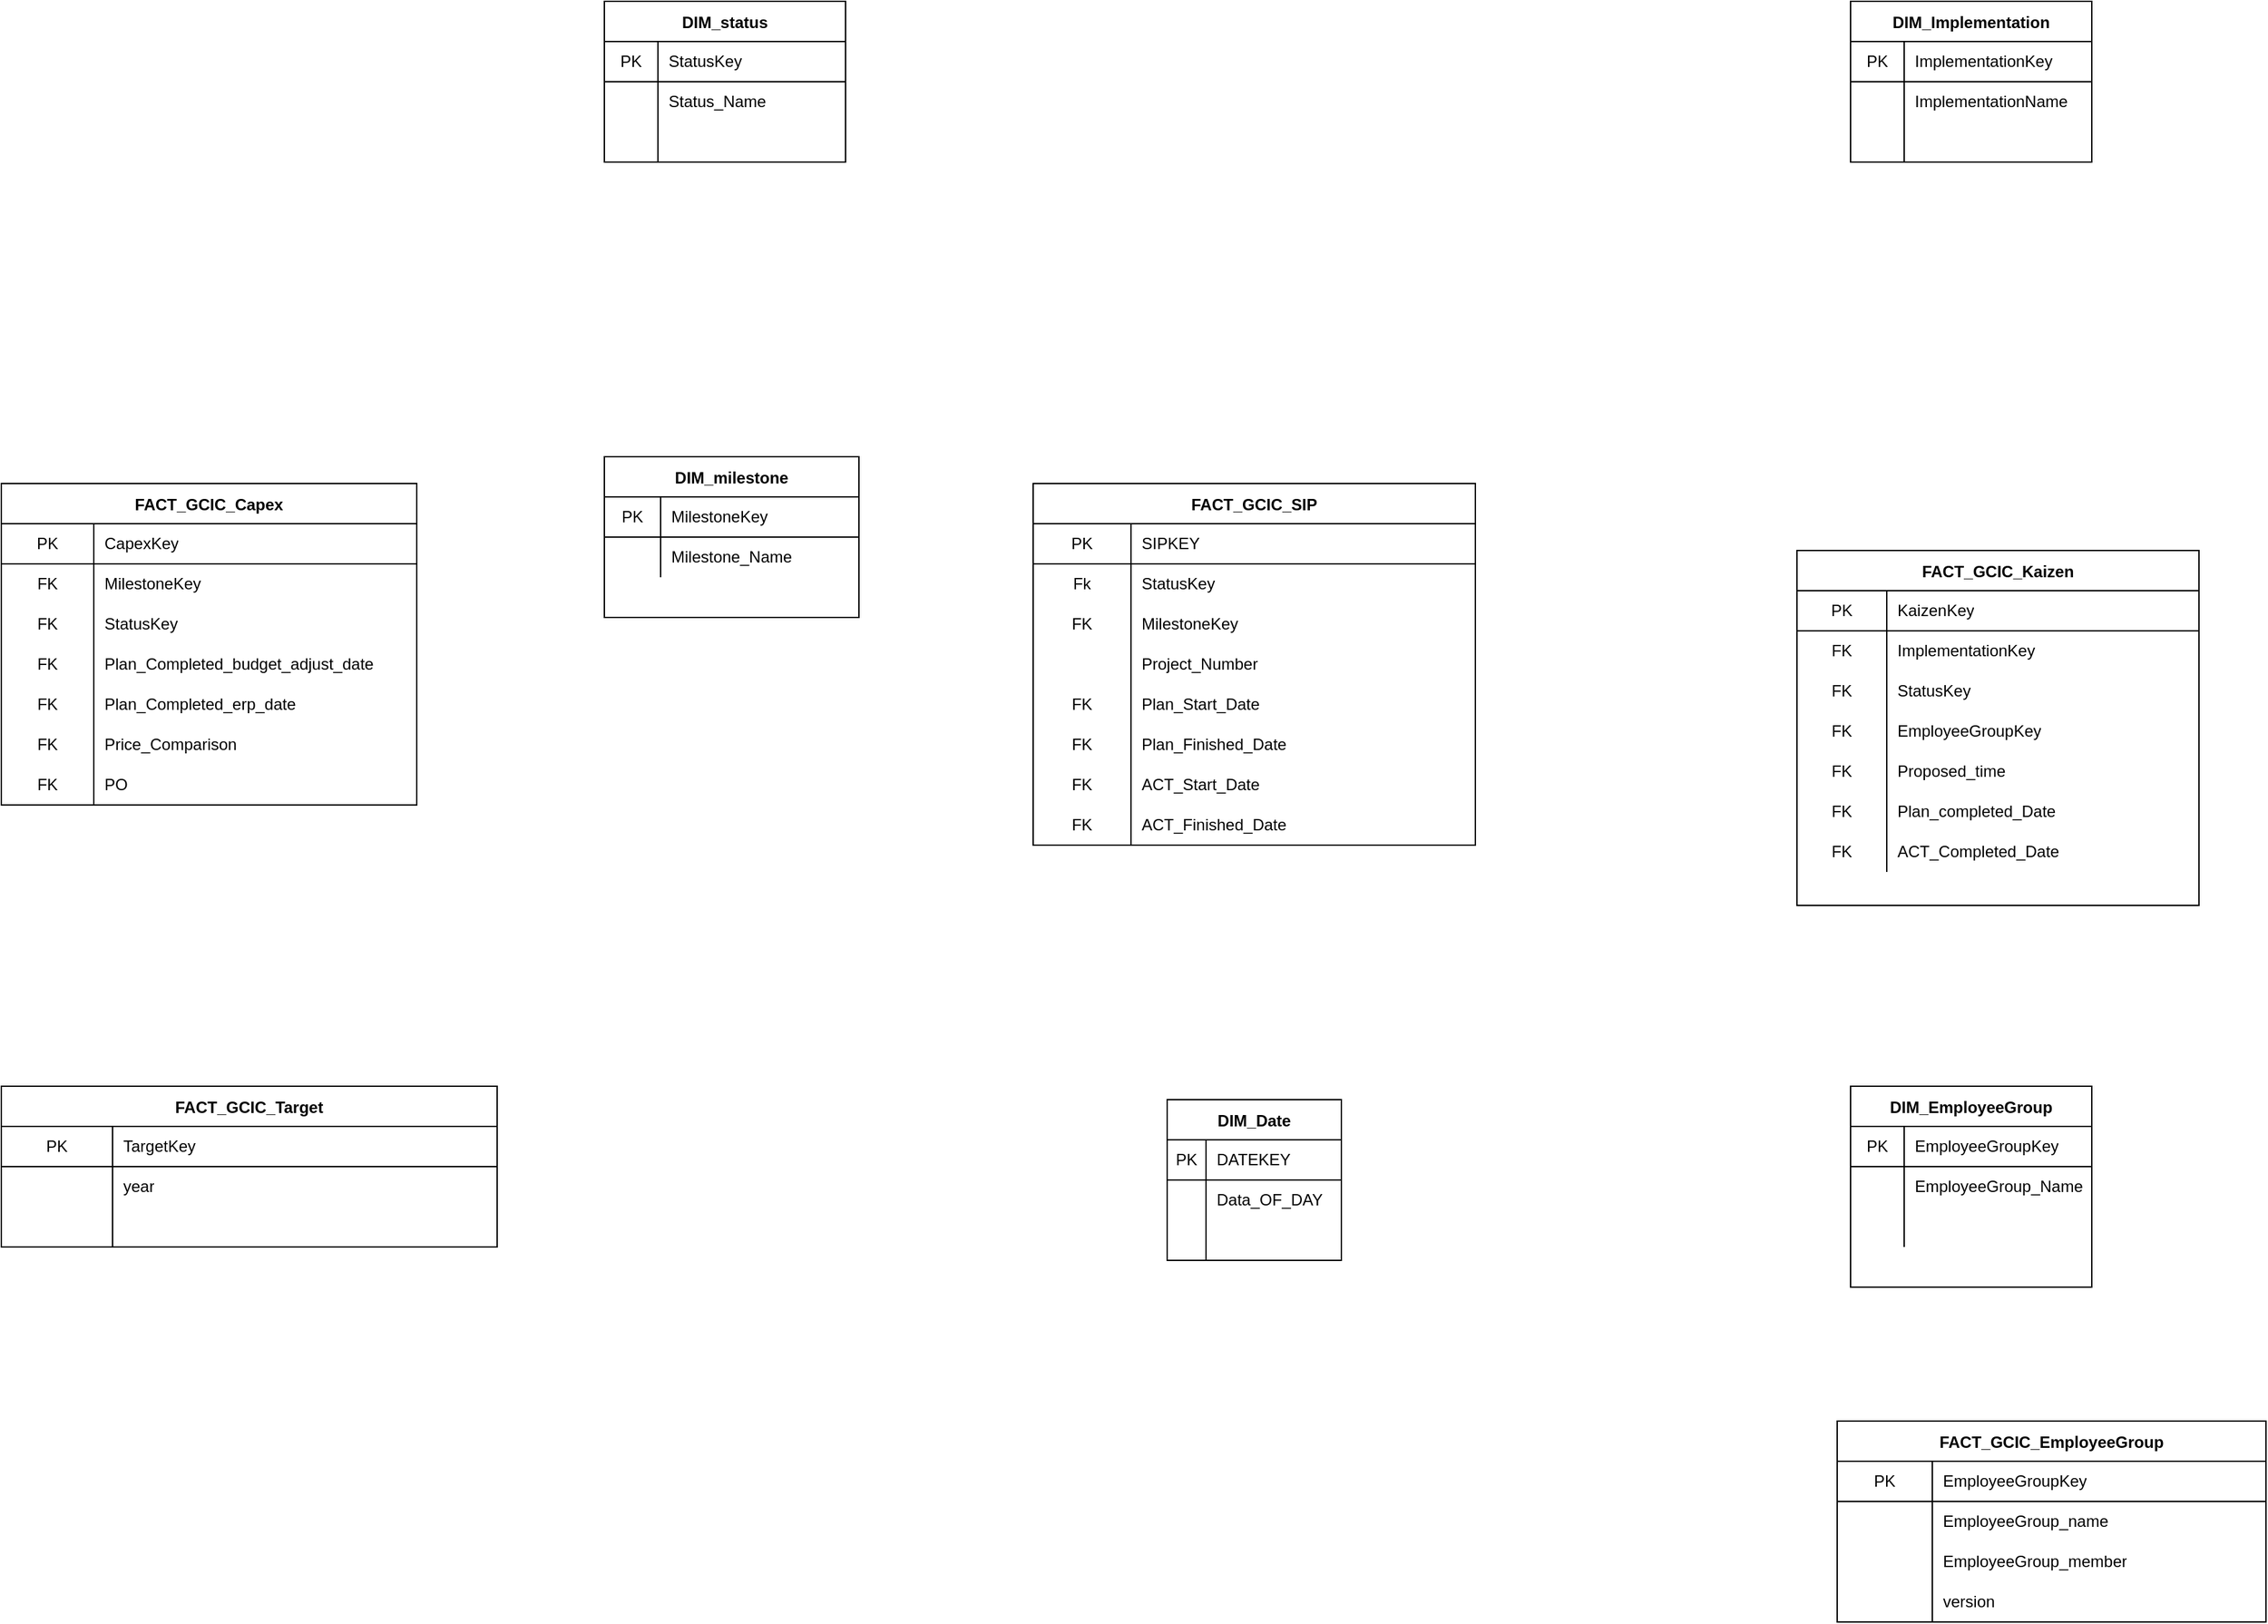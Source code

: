 <mxfile version="15.3.8" type="github">
  <diagram id="zaXrCJrdFpZxVBQQO9Ak" name="Page-1">
    <mxGraphModel dx="2371" dy="813" grid="1" gridSize="10" guides="1" tooltips="1" connect="1" arrows="1" fold="1" page="1" pageScale="1" pageWidth="1654" pageHeight="2336" math="0" shadow="0">
      <root>
        <mxCell id="0" />
        <mxCell id="1" parent="0" />
        <mxCell id="Agc-1r0kQCSqEqMZcD7l-1" value="DIM_EmployeeGroup" style="shape=table;startSize=30;container=1;collapsible=0;childLayout=tableLayout;fixedRows=1;rowLines=0;fontStyle=1;align=center;pointerEvents=1;" parent="1" vertex="1">
          <mxGeometry x="440" y="1060" width="180" height="150" as="geometry" />
        </mxCell>
        <mxCell id="Agc-1r0kQCSqEqMZcD7l-2" value="" style="shape=partialRectangle;html=1;whiteSpace=wrap;collapsible=0;dropTarget=0;pointerEvents=1;fillColor=none;top=0;left=0;bottom=1;right=0;points=[[0,0.5],[1,0.5]];portConstraint=eastwest;" parent="Agc-1r0kQCSqEqMZcD7l-1" vertex="1">
          <mxGeometry y="30" width="180" height="30" as="geometry" />
        </mxCell>
        <mxCell id="Agc-1r0kQCSqEqMZcD7l-3" value="PK" style="shape=partialRectangle;html=1;whiteSpace=wrap;connectable=0;fillColor=none;top=0;left=0;bottom=0;right=0;overflow=hidden;pointerEvents=1;" parent="Agc-1r0kQCSqEqMZcD7l-2" vertex="1">
          <mxGeometry width="40" height="30" as="geometry">
            <mxRectangle width="40" height="30" as="alternateBounds" />
          </mxGeometry>
        </mxCell>
        <mxCell id="Agc-1r0kQCSqEqMZcD7l-4" value="EmployeeGroupKey" style="shape=partialRectangle;html=1;whiteSpace=wrap;connectable=0;fillColor=none;top=0;left=0;bottom=0;right=0;align=left;spacingLeft=6;overflow=hidden;pointerEvents=1;" parent="Agc-1r0kQCSqEqMZcD7l-2" vertex="1">
          <mxGeometry x="40" width="140" height="30" as="geometry">
            <mxRectangle width="140" height="30" as="alternateBounds" />
          </mxGeometry>
        </mxCell>
        <mxCell id="Agc-1r0kQCSqEqMZcD7l-5" value="" style="shape=partialRectangle;html=1;whiteSpace=wrap;collapsible=0;dropTarget=0;pointerEvents=1;fillColor=none;top=0;left=0;bottom=0;right=0;points=[[0,0.5],[1,0.5]];portConstraint=eastwest;" parent="Agc-1r0kQCSqEqMZcD7l-1" vertex="1">
          <mxGeometry y="60" width="180" height="30" as="geometry" />
        </mxCell>
        <mxCell id="Agc-1r0kQCSqEqMZcD7l-6" value="" style="shape=partialRectangle;html=1;whiteSpace=wrap;connectable=0;fillColor=none;top=0;left=0;bottom=0;right=0;overflow=hidden;pointerEvents=1;" parent="Agc-1r0kQCSqEqMZcD7l-5" vertex="1">
          <mxGeometry width="40" height="30" as="geometry">
            <mxRectangle width="40" height="30" as="alternateBounds" />
          </mxGeometry>
        </mxCell>
        <mxCell id="Agc-1r0kQCSqEqMZcD7l-7" value="EmployeeGroup_Name" style="shape=partialRectangle;html=1;whiteSpace=wrap;connectable=0;fillColor=none;top=0;left=0;bottom=0;right=0;align=left;spacingLeft=6;overflow=hidden;pointerEvents=1;" parent="Agc-1r0kQCSqEqMZcD7l-5" vertex="1">
          <mxGeometry x="40" width="140" height="30" as="geometry">
            <mxRectangle width="140" height="30" as="alternateBounds" />
          </mxGeometry>
        </mxCell>
        <mxCell id="Agc-1r0kQCSqEqMZcD7l-8" value="" style="shape=partialRectangle;html=1;whiteSpace=wrap;collapsible=0;dropTarget=0;pointerEvents=1;fillColor=none;top=0;left=0;bottom=0;right=0;points=[[0,0.5],[1,0.5]];portConstraint=eastwest;" parent="Agc-1r0kQCSqEqMZcD7l-1" vertex="1">
          <mxGeometry y="90" width="180" height="30" as="geometry" />
        </mxCell>
        <mxCell id="Agc-1r0kQCSqEqMZcD7l-9" value="" style="shape=partialRectangle;html=1;whiteSpace=wrap;connectable=0;fillColor=none;top=0;left=0;bottom=0;right=0;overflow=hidden;pointerEvents=1;" parent="Agc-1r0kQCSqEqMZcD7l-8" vertex="1">
          <mxGeometry width="40" height="30" as="geometry">
            <mxRectangle width="40" height="30" as="alternateBounds" />
          </mxGeometry>
        </mxCell>
        <mxCell id="Agc-1r0kQCSqEqMZcD7l-10" value="" style="shape=partialRectangle;html=1;whiteSpace=wrap;connectable=0;fillColor=none;top=0;left=0;bottom=0;right=0;align=left;spacingLeft=6;overflow=hidden;pointerEvents=1;" parent="Agc-1r0kQCSqEqMZcD7l-8" vertex="1">
          <mxGeometry x="40" width="140" height="30" as="geometry">
            <mxRectangle width="140" height="30" as="alternateBounds" />
          </mxGeometry>
        </mxCell>
        <mxCell id="Agc-1r0kQCSqEqMZcD7l-11" value="FACT_GCIC_SIP" style="shape=table;startSize=30;container=1;collapsible=0;childLayout=tableLayout;fixedRows=1;rowLines=0;fontStyle=1;align=center;pointerEvents=1;" parent="1" vertex="1">
          <mxGeometry x="-170" y="610" width="330" height="270" as="geometry" />
        </mxCell>
        <mxCell id="Agc-1r0kQCSqEqMZcD7l-12" value="" style="shape=partialRectangle;html=1;whiteSpace=wrap;collapsible=0;dropTarget=0;pointerEvents=1;fillColor=none;top=0;left=0;bottom=1;right=0;points=[[0,0.5],[1,0.5]];portConstraint=eastwest;" parent="Agc-1r0kQCSqEqMZcD7l-11" vertex="1">
          <mxGeometry y="30" width="330" height="30" as="geometry" />
        </mxCell>
        <mxCell id="Agc-1r0kQCSqEqMZcD7l-13" value="PK" style="shape=partialRectangle;html=1;whiteSpace=wrap;connectable=0;fillColor=none;top=0;left=0;bottom=0;right=0;overflow=hidden;pointerEvents=1;" parent="Agc-1r0kQCSqEqMZcD7l-12" vertex="1">
          <mxGeometry width="73" height="30" as="geometry">
            <mxRectangle width="73" height="30" as="alternateBounds" />
          </mxGeometry>
        </mxCell>
        <mxCell id="Agc-1r0kQCSqEqMZcD7l-14" value="SIPKEY" style="shape=partialRectangle;html=1;whiteSpace=wrap;connectable=0;fillColor=none;top=0;left=0;bottom=0;right=0;align=left;spacingLeft=6;overflow=hidden;pointerEvents=1;" parent="Agc-1r0kQCSqEqMZcD7l-12" vertex="1">
          <mxGeometry x="73" width="257" height="30" as="geometry">
            <mxRectangle width="257" height="30" as="alternateBounds" />
          </mxGeometry>
        </mxCell>
        <mxCell id="Agc-1r0kQCSqEqMZcD7l-15" value="" style="shape=partialRectangle;html=1;whiteSpace=wrap;collapsible=0;dropTarget=0;pointerEvents=1;fillColor=none;top=0;left=0;bottom=0;right=0;points=[[0,0.5],[1,0.5]];portConstraint=eastwest;" parent="Agc-1r0kQCSqEqMZcD7l-11" vertex="1">
          <mxGeometry y="60" width="330" height="30" as="geometry" />
        </mxCell>
        <mxCell id="Agc-1r0kQCSqEqMZcD7l-16" value="Fk" style="shape=partialRectangle;html=1;whiteSpace=wrap;connectable=0;fillColor=none;top=0;left=0;bottom=0;right=0;overflow=hidden;pointerEvents=1;" parent="Agc-1r0kQCSqEqMZcD7l-15" vertex="1">
          <mxGeometry width="73" height="30" as="geometry">
            <mxRectangle width="73" height="30" as="alternateBounds" />
          </mxGeometry>
        </mxCell>
        <mxCell id="Agc-1r0kQCSqEqMZcD7l-17" value="StatusKey" style="shape=partialRectangle;html=1;whiteSpace=wrap;connectable=0;fillColor=none;top=0;left=0;bottom=0;right=0;align=left;spacingLeft=6;overflow=hidden;pointerEvents=1;" parent="Agc-1r0kQCSqEqMZcD7l-15" vertex="1">
          <mxGeometry x="73" width="257" height="30" as="geometry">
            <mxRectangle width="257" height="30" as="alternateBounds" />
          </mxGeometry>
        </mxCell>
        <mxCell id="Agc-1r0kQCSqEqMZcD7l-18" value="" style="shape=partialRectangle;html=1;whiteSpace=wrap;collapsible=0;dropTarget=0;pointerEvents=1;fillColor=none;top=0;left=0;bottom=0;right=0;points=[[0,0.5],[1,0.5]];portConstraint=eastwest;" parent="Agc-1r0kQCSqEqMZcD7l-11" vertex="1">
          <mxGeometry y="90" width="330" height="30" as="geometry" />
        </mxCell>
        <mxCell id="Agc-1r0kQCSqEqMZcD7l-19" value="FK" style="shape=partialRectangle;html=1;whiteSpace=wrap;connectable=0;fillColor=none;top=0;left=0;bottom=0;right=0;overflow=hidden;pointerEvents=1;" parent="Agc-1r0kQCSqEqMZcD7l-18" vertex="1">
          <mxGeometry width="73" height="30" as="geometry">
            <mxRectangle width="73" height="30" as="alternateBounds" />
          </mxGeometry>
        </mxCell>
        <mxCell id="Agc-1r0kQCSqEqMZcD7l-20" value="MilestoneKey&lt;br&gt;" style="shape=partialRectangle;html=1;whiteSpace=wrap;connectable=0;fillColor=none;top=0;left=0;bottom=0;right=0;align=left;spacingLeft=6;overflow=hidden;pointerEvents=1;" parent="Agc-1r0kQCSqEqMZcD7l-18" vertex="1">
          <mxGeometry x="73" width="257" height="30" as="geometry">
            <mxRectangle width="257" height="30" as="alternateBounds" />
          </mxGeometry>
        </mxCell>
        <mxCell id="WcXjS_84_nvXIMCtVa-o-60" value="" style="shape=partialRectangle;html=1;whiteSpace=wrap;collapsible=0;dropTarget=0;pointerEvents=1;fillColor=none;top=0;left=0;bottom=0;right=0;points=[[0,0.5],[1,0.5]];portConstraint=eastwest;" vertex="1" parent="Agc-1r0kQCSqEqMZcD7l-11">
          <mxGeometry y="120" width="330" height="30" as="geometry" />
        </mxCell>
        <mxCell id="WcXjS_84_nvXIMCtVa-o-61" value="" style="shape=partialRectangle;html=1;whiteSpace=wrap;connectable=0;fillColor=none;top=0;left=0;bottom=0;right=0;overflow=hidden;pointerEvents=1;" vertex="1" parent="WcXjS_84_nvXIMCtVa-o-60">
          <mxGeometry width="73" height="30" as="geometry">
            <mxRectangle width="73" height="30" as="alternateBounds" />
          </mxGeometry>
        </mxCell>
        <mxCell id="WcXjS_84_nvXIMCtVa-o-62" value="Project_Number" style="shape=partialRectangle;html=1;whiteSpace=wrap;connectable=0;fillColor=none;top=0;left=0;bottom=0;right=0;align=left;spacingLeft=6;overflow=hidden;pointerEvents=1;" vertex="1" parent="WcXjS_84_nvXIMCtVa-o-60">
          <mxGeometry x="73" width="257" height="30" as="geometry">
            <mxRectangle width="257" height="30" as="alternateBounds" />
          </mxGeometry>
        </mxCell>
        <mxCell id="WcXjS_84_nvXIMCtVa-o-8" value="" style="shape=partialRectangle;html=1;whiteSpace=wrap;collapsible=0;dropTarget=0;pointerEvents=1;fillColor=none;top=0;left=0;bottom=0;right=0;points=[[0,0.5],[1,0.5]];portConstraint=eastwest;" vertex="1" parent="Agc-1r0kQCSqEqMZcD7l-11">
          <mxGeometry y="150" width="330" height="30" as="geometry" />
        </mxCell>
        <mxCell id="WcXjS_84_nvXIMCtVa-o-9" value="FK" style="shape=partialRectangle;html=1;whiteSpace=wrap;connectable=0;fillColor=none;top=0;left=0;bottom=0;right=0;overflow=hidden;pointerEvents=1;" vertex="1" parent="WcXjS_84_nvXIMCtVa-o-8">
          <mxGeometry width="73" height="30" as="geometry">
            <mxRectangle width="73" height="30" as="alternateBounds" />
          </mxGeometry>
        </mxCell>
        <mxCell id="WcXjS_84_nvXIMCtVa-o-10" value="Plan_Start_Date" style="shape=partialRectangle;html=1;whiteSpace=wrap;connectable=0;fillColor=none;top=0;left=0;bottom=0;right=0;align=left;spacingLeft=6;overflow=hidden;pointerEvents=1;" vertex="1" parent="WcXjS_84_nvXIMCtVa-o-8">
          <mxGeometry x="73" width="257" height="30" as="geometry">
            <mxRectangle width="257" height="30" as="alternateBounds" />
          </mxGeometry>
        </mxCell>
        <mxCell id="Agc-1r0kQCSqEqMZcD7l-85" value="" style="shape=partialRectangle;html=1;whiteSpace=wrap;collapsible=0;dropTarget=0;pointerEvents=1;fillColor=none;top=0;left=0;bottom=0;right=0;points=[[0,0.5],[1,0.5]];portConstraint=eastwest;" parent="Agc-1r0kQCSqEqMZcD7l-11" vertex="1">
          <mxGeometry y="180" width="330" height="30" as="geometry" />
        </mxCell>
        <mxCell id="Agc-1r0kQCSqEqMZcD7l-86" value="FK" style="shape=partialRectangle;html=1;whiteSpace=wrap;connectable=0;fillColor=none;top=0;left=0;bottom=0;right=0;overflow=hidden;pointerEvents=1;" parent="Agc-1r0kQCSqEqMZcD7l-85" vertex="1">
          <mxGeometry width="73" height="30" as="geometry">
            <mxRectangle width="73" height="30" as="alternateBounds" />
          </mxGeometry>
        </mxCell>
        <mxCell id="Agc-1r0kQCSqEqMZcD7l-87" value="Plan_Finished_Date" style="shape=partialRectangle;html=1;whiteSpace=wrap;connectable=0;fillColor=none;top=0;left=0;bottom=0;right=0;align=left;spacingLeft=6;overflow=hidden;pointerEvents=1;" parent="Agc-1r0kQCSqEqMZcD7l-85" vertex="1">
          <mxGeometry x="73" width="257" height="30" as="geometry">
            <mxRectangle width="257" height="30" as="alternateBounds" />
          </mxGeometry>
        </mxCell>
        <mxCell id="Agc-1r0kQCSqEqMZcD7l-82" value="" style="shape=partialRectangle;html=1;whiteSpace=wrap;collapsible=0;dropTarget=0;pointerEvents=1;fillColor=none;top=0;left=0;bottom=0;right=0;points=[[0,0.5],[1,0.5]];portConstraint=eastwest;" parent="Agc-1r0kQCSqEqMZcD7l-11" vertex="1">
          <mxGeometry y="210" width="330" height="30" as="geometry" />
        </mxCell>
        <mxCell id="Agc-1r0kQCSqEqMZcD7l-83" value="FK" style="shape=partialRectangle;html=1;whiteSpace=wrap;connectable=0;fillColor=none;top=0;left=0;bottom=0;right=0;overflow=hidden;pointerEvents=1;" parent="Agc-1r0kQCSqEqMZcD7l-82" vertex="1">
          <mxGeometry width="73" height="30" as="geometry">
            <mxRectangle width="73" height="30" as="alternateBounds" />
          </mxGeometry>
        </mxCell>
        <mxCell id="Agc-1r0kQCSqEqMZcD7l-84" value="ACT_Start_Date" style="shape=partialRectangle;html=1;whiteSpace=wrap;connectable=0;fillColor=none;top=0;left=0;bottom=0;right=0;align=left;spacingLeft=6;overflow=hidden;pointerEvents=1;" parent="Agc-1r0kQCSqEqMZcD7l-82" vertex="1">
          <mxGeometry x="73" width="257" height="30" as="geometry">
            <mxRectangle width="257" height="30" as="alternateBounds" />
          </mxGeometry>
        </mxCell>
        <mxCell id="WcXjS_84_nvXIMCtVa-o-2" value="" style="shape=partialRectangle;html=1;whiteSpace=wrap;collapsible=0;dropTarget=0;pointerEvents=1;fillColor=none;top=0;left=0;bottom=0;right=0;points=[[0,0.5],[1,0.5]];portConstraint=eastwest;" vertex="1" parent="Agc-1r0kQCSqEqMZcD7l-11">
          <mxGeometry y="240" width="330" height="30" as="geometry" />
        </mxCell>
        <mxCell id="WcXjS_84_nvXIMCtVa-o-3" value="FK" style="shape=partialRectangle;html=1;whiteSpace=wrap;connectable=0;fillColor=none;top=0;left=0;bottom=0;right=0;overflow=hidden;pointerEvents=1;" vertex="1" parent="WcXjS_84_nvXIMCtVa-o-2">
          <mxGeometry width="73" height="30" as="geometry">
            <mxRectangle width="73" height="30" as="alternateBounds" />
          </mxGeometry>
        </mxCell>
        <mxCell id="WcXjS_84_nvXIMCtVa-o-4" value="ACT_Finished_Date" style="shape=partialRectangle;html=1;whiteSpace=wrap;connectable=0;fillColor=none;top=0;left=0;bottom=0;right=0;align=left;spacingLeft=6;overflow=hidden;pointerEvents=1;" vertex="1" parent="WcXjS_84_nvXIMCtVa-o-2">
          <mxGeometry x="73" width="257" height="30" as="geometry">
            <mxRectangle width="257" height="30" as="alternateBounds" />
          </mxGeometry>
        </mxCell>
        <mxCell id="Agc-1r0kQCSqEqMZcD7l-21" value="DIM_Implementation" style="shape=table;startSize=30;container=1;collapsible=0;childLayout=tableLayout;fixedRows=1;rowLines=0;fontStyle=1;align=center;pointerEvents=1;" parent="1" vertex="1">
          <mxGeometry x="440" y="250" width="180" height="120" as="geometry" />
        </mxCell>
        <mxCell id="Agc-1r0kQCSqEqMZcD7l-22" value="" style="shape=partialRectangle;html=1;whiteSpace=wrap;collapsible=0;dropTarget=0;pointerEvents=1;fillColor=none;top=0;left=0;bottom=1;right=0;points=[[0,0.5],[1,0.5]];portConstraint=eastwest;" parent="Agc-1r0kQCSqEqMZcD7l-21" vertex="1">
          <mxGeometry y="30" width="180" height="30" as="geometry" />
        </mxCell>
        <mxCell id="Agc-1r0kQCSqEqMZcD7l-23" value="PK" style="shape=partialRectangle;html=1;whiteSpace=wrap;connectable=0;fillColor=none;top=0;left=0;bottom=0;right=0;overflow=hidden;pointerEvents=1;" parent="Agc-1r0kQCSqEqMZcD7l-22" vertex="1">
          <mxGeometry width="40" height="30" as="geometry">
            <mxRectangle width="40" height="30" as="alternateBounds" />
          </mxGeometry>
        </mxCell>
        <mxCell id="Agc-1r0kQCSqEqMZcD7l-24" value="ImplementationKey" style="shape=partialRectangle;html=1;whiteSpace=wrap;connectable=0;fillColor=none;top=0;left=0;bottom=0;right=0;align=left;spacingLeft=6;overflow=hidden;pointerEvents=1;" parent="Agc-1r0kQCSqEqMZcD7l-22" vertex="1">
          <mxGeometry x="40" width="140" height="30" as="geometry">
            <mxRectangle width="140" height="30" as="alternateBounds" />
          </mxGeometry>
        </mxCell>
        <mxCell id="Agc-1r0kQCSqEqMZcD7l-25" value="" style="shape=partialRectangle;html=1;whiteSpace=wrap;collapsible=0;dropTarget=0;pointerEvents=1;fillColor=none;top=0;left=0;bottom=0;right=0;points=[[0,0.5],[1,0.5]];portConstraint=eastwest;" parent="Agc-1r0kQCSqEqMZcD7l-21" vertex="1">
          <mxGeometry y="60" width="180" height="30" as="geometry" />
        </mxCell>
        <mxCell id="Agc-1r0kQCSqEqMZcD7l-26" value="" style="shape=partialRectangle;html=1;whiteSpace=wrap;connectable=0;fillColor=none;top=0;left=0;bottom=0;right=0;overflow=hidden;pointerEvents=1;" parent="Agc-1r0kQCSqEqMZcD7l-25" vertex="1">
          <mxGeometry width="40" height="30" as="geometry">
            <mxRectangle width="40" height="30" as="alternateBounds" />
          </mxGeometry>
        </mxCell>
        <mxCell id="Agc-1r0kQCSqEqMZcD7l-27" value="ImplementationName" style="shape=partialRectangle;html=1;whiteSpace=wrap;connectable=0;fillColor=none;top=0;left=0;bottom=0;right=0;align=left;spacingLeft=6;overflow=hidden;pointerEvents=1;" parent="Agc-1r0kQCSqEqMZcD7l-25" vertex="1">
          <mxGeometry x="40" width="140" height="30" as="geometry">
            <mxRectangle width="140" height="30" as="alternateBounds" />
          </mxGeometry>
        </mxCell>
        <mxCell id="Agc-1r0kQCSqEqMZcD7l-28" value="" style="shape=partialRectangle;html=1;whiteSpace=wrap;collapsible=0;dropTarget=0;pointerEvents=1;fillColor=none;top=0;left=0;bottom=0;right=0;points=[[0,0.5],[1,0.5]];portConstraint=eastwest;" parent="Agc-1r0kQCSqEqMZcD7l-21" vertex="1">
          <mxGeometry y="90" width="180" height="30" as="geometry" />
        </mxCell>
        <mxCell id="Agc-1r0kQCSqEqMZcD7l-29" value="" style="shape=partialRectangle;html=1;whiteSpace=wrap;connectable=0;fillColor=none;top=0;left=0;bottom=0;right=0;overflow=hidden;pointerEvents=1;" parent="Agc-1r0kQCSqEqMZcD7l-28" vertex="1">
          <mxGeometry width="40" height="30" as="geometry">
            <mxRectangle width="40" height="30" as="alternateBounds" />
          </mxGeometry>
        </mxCell>
        <mxCell id="Agc-1r0kQCSqEqMZcD7l-30" value="" style="shape=partialRectangle;html=1;whiteSpace=wrap;connectable=0;fillColor=none;top=0;left=0;bottom=0;right=0;align=left;spacingLeft=6;overflow=hidden;pointerEvents=1;" parent="Agc-1r0kQCSqEqMZcD7l-28" vertex="1">
          <mxGeometry x="40" width="140" height="30" as="geometry">
            <mxRectangle width="140" height="30" as="alternateBounds" />
          </mxGeometry>
        </mxCell>
        <mxCell id="Agc-1r0kQCSqEqMZcD7l-31" value="DIM_status" style="shape=table;startSize=30;container=1;collapsible=0;childLayout=tableLayout;fixedRows=1;rowLines=0;fontStyle=1;align=center;pointerEvents=1;" parent="1" vertex="1">
          <mxGeometry x="-490" y="250" width="180" height="120" as="geometry" />
        </mxCell>
        <mxCell id="Agc-1r0kQCSqEqMZcD7l-32" value="" style="shape=partialRectangle;html=1;whiteSpace=wrap;collapsible=0;dropTarget=0;pointerEvents=1;fillColor=none;top=0;left=0;bottom=1;right=0;points=[[0,0.5],[1,0.5]];portConstraint=eastwest;" parent="Agc-1r0kQCSqEqMZcD7l-31" vertex="1">
          <mxGeometry y="30" width="180" height="30" as="geometry" />
        </mxCell>
        <mxCell id="Agc-1r0kQCSqEqMZcD7l-33" value="PK" style="shape=partialRectangle;html=1;whiteSpace=wrap;connectable=0;fillColor=none;top=0;left=0;bottom=0;right=0;overflow=hidden;pointerEvents=1;" parent="Agc-1r0kQCSqEqMZcD7l-32" vertex="1">
          <mxGeometry width="40" height="30" as="geometry">
            <mxRectangle width="40" height="30" as="alternateBounds" />
          </mxGeometry>
        </mxCell>
        <mxCell id="Agc-1r0kQCSqEqMZcD7l-34" value="StatusKey" style="shape=partialRectangle;html=1;whiteSpace=wrap;connectable=0;fillColor=none;top=0;left=0;bottom=0;right=0;align=left;spacingLeft=6;overflow=hidden;pointerEvents=1;" parent="Agc-1r0kQCSqEqMZcD7l-32" vertex="1">
          <mxGeometry x="40" width="140" height="30" as="geometry">
            <mxRectangle width="140" height="30" as="alternateBounds" />
          </mxGeometry>
        </mxCell>
        <mxCell id="Agc-1r0kQCSqEqMZcD7l-35" value="" style="shape=partialRectangle;html=1;whiteSpace=wrap;collapsible=0;dropTarget=0;pointerEvents=1;fillColor=none;top=0;left=0;bottom=0;right=0;points=[[0,0.5],[1,0.5]];portConstraint=eastwest;" parent="Agc-1r0kQCSqEqMZcD7l-31" vertex="1">
          <mxGeometry y="60" width="180" height="30" as="geometry" />
        </mxCell>
        <mxCell id="Agc-1r0kQCSqEqMZcD7l-36" value="" style="shape=partialRectangle;html=1;whiteSpace=wrap;connectable=0;fillColor=none;top=0;left=0;bottom=0;right=0;overflow=hidden;pointerEvents=1;" parent="Agc-1r0kQCSqEqMZcD7l-35" vertex="1">
          <mxGeometry width="40" height="30" as="geometry">
            <mxRectangle width="40" height="30" as="alternateBounds" />
          </mxGeometry>
        </mxCell>
        <mxCell id="Agc-1r0kQCSqEqMZcD7l-37" value="Status_Name" style="shape=partialRectangle;html=1;whiteSpace=wrap;connectable=0;fillColor=none;top=0;left=0;bottom=0;right=0;align=left;spacingLeft=6;overflow=hidden;pointerEvents=1;" parent="Agc-1r0kQCSqEqMZcD7l-35" vertex="1">
          <mxGeometry x="40" width="140" height="30" as="geometry">
            <mxRectangle width="140" height="30" as="alternateBounds" />
          </mxGeometry>
        </mxCell>
        <mxCell id="Agc-1r0kQCSqEqMZcD7l-38" value="" style="shape=partialRectangle;html=1;whiteSpace=wrap;collapsible=0;dropTarget=0;pointerEvents=1;fillColor=none;top=0;left=0;bottom=0;right=0;points=[[0,0.5],[1,0.5]];portConstraint=eastwest;" parent="Agc-1r0kQCSqEqMZcD7l-31" vertex="1">
          <mxGeometry y="90" width="180" height="30" as="geometry" />
        </mxCell>
        <mxCell id="Agc-1r0kQCSqEqMZcD7l-39" value="" style="shape=partialRectangle;html=1;whiteSpace=wrap;connectable=0;fillColor=none;top=0;left=0;bottom=0;right=0;overflow=hidden;pointerEvents=1;" parent="Agc-1r0kQCSqEqMZcD7l-38" vertex="1">
          <mxGeometry width="40" height="30" as="geometry">
            <mxRectangle width="40" height="30" as="alternateBounds" />
          </mxGeometry>
        </mxCell>
        <mxCell id="Agc-1r0kQCSqEqMZcD7l-40" value="" style="shape=partialRectangle;html=1;whiteSpace=wrap;connectable=0;fillColor=none;top=0;left=0;bottom=0;right=0;align=left;spacingLeft=6;overflow=hidden;pointerEvents=1;" parent="Agc-1r0kQCSqEqMZcD7l-38" vertex="1">
          <mxGeometry x="40" width="140" height="30" as="geometry">
            <mxRectangle width="140" height="30" as="alternateBounds" />
          </mxGeometry>
        </mxCell>
        <mxCell id="Agc-1r0kQCSqEqMZcD7l-41" value="FACT_GCIC_Kaizen" style="shape=table;startSize=30;container=1;collapsible=0;childLayout=tableLayout;fixedRows=1;rowLines=0;fontStyle=1;align=center;pointerEvents=1;" parent="1" vertex="1">
          <mxGeometry x="400" y="660" width="300" height="265" as="geometry" />
        </mxCell>
        <mxCell id="Agc-1r0kQCSqEqMZcD7l-42" value="" style="shape=partialRectangle;html=1;whiteSpace=wrap;collapsible=0;dropTarget=0;pointerEvents=1;fillColor=none;top=0;left=0;bottom=1;right=0;points=[[0,0.5],[1,0.5]];portConstraint=eastwest;" parent="Agc-1r0kQCSqEqMZcD7l-41" vertex="1">
          <mxGeometry y="30" width="300" height="30" as="geometry" />
        </mxCell>
        <mxCell id="Agc-1r0kQCSqEqMZcD7l-43" value="PK" style="shape=partialRectangle;html=1;whiteSpace=wrap;connectable=0;fillColor=none;top=0;left=0;bottom=0;right=0;overflow=hidden;pointerEvents=1;" parent="Agc-1r0kQCSqEqMZcD7l-42" vertex="1">
          <mxGeometry width="67" height="30" as="geometry">
            <mxRectangle width="67" height="30" as="alternateBounds" />
          </mxGeometry>
        </mxCell>
        <mxCell id="Agc-1r0kQCSqEqMZcD7l-44" value="KaizenKey" style="shape=partialRectangle;html=1;whiteSpace=wrap;connectable=0;fillColor=none;top=0;left=0;bottom=0;right=0;align=left;spacingLeft=6;overflow=hidden;pointerEvents=1;" parent="Agc-1r0kQCSqEqMZcD7l-42" vertex="1">
          <mxGeometry x="67" width="233" height="30" as="geometry">
            <mxRectangle width="233" height="30" as="alternateBounds" />
          </mxGeometry>
        </mxCell>
        <mxCell id="Agc-1r0kQCSqEqMZcD7l-45" value="" style="shape=partialRectangle;html=1;whiteSpace=wrap;collapsible=0;dropTarget=0;pointerEvents=1;fillColor=none;top=0;left=0;bottom=0;right=0;points=[[0,0.5],[1,0.5]];portConstraint=eastwest;" parent="Agc-1r0kQCSqEqMZcD7l-41" vertex="1">
          <mxGeometry y="60" width="300" height="30" as="geometry" />
        </mxCell>
        <mxCell id="Agc-1r0kQCSqEqMZcD7l-46" value="FK" style="shape=partialRectangle;html=1;whiteSpace=wrap;connectable=0;fillColor=none;top=0;left=0;bottom=0;right=0;overflow=hidden;pointerEvents=1;" parent="Agc-1r0kQCSqEqMZcD7l-45" vertex="1">
          <mxGeometry width="67" height="30" as="geometry">
            <mxRectangle width="67" height="30" as="alternateBounds" />
          </mxGeometry>
        </mxCell>
        <mxCell id="Agc-1r0kQCSqEqMZcD7l-47" value="ImplementationKey" style="shape=partialRectangle;html=1;whiteSpace=wrap;connectable=0;fillColor=none;top=0;left=0;bottom=0;right=0;align=left;spacingLeft=6;overflow=hidden;pointerEvents=1;" parent="Agc-1r0kQCSqEqMZcD7l-45" vertex="1">
          <mxGeometry x="67" width="233" height="30" as="geometry">
            <mxRectangle width="233" height="30" as="alternateBounds" />
          </mxGeometry>
        </mxCell>
        <mxCell id="Agc-1r0kQCSqEqMZcD7l-48" value="" style="shape=partialRectangle;html=1;whiteSpace=wrap;collapsible=0;dropTarget=0;pointerEvents=1;fillColor=none;top=0;left=0;bottom=0;right=0;points=[[0,0.5],[1,0.5]];portConstraint=eastwest;" parent="Agc-1r0kQCSqEqMZcD7l-41" vertex="1">
          <mxGeometry y="90" width="300" height="30" as="geometry" />
        </mxCell>
        <mxCell id="Agc-1r0kQCSqEqMZcD7l-49" value="FK" style="shape=partialRectangle;html=1;whiteSpace=wrap;connectable=0;fillColor=none;top=0;left=0;bottom=0;right=0;overflow=hidden;pointerEvents=1;" parent="Agc-1r0kQCSqEqMZcD7l-48" vertex="1">
          <mxGeometry width="67" height="30" as="geometry">
            <mxRectangle width="67" height="30" as="alternateBounds" />
          </mxGeometry>
        </mxCell>
        <mxCell id="Agc-1r0kQCSqEqMZcD7l-50" value="StatusKey" style="shape=partialRectangle;html=1;whiteSpace=wrap;connectable=0;fillColor=none;top=0;left=0;bottom=0;right=0;align=left;spacingLeft=6;overflow=hidden;pointerEvents=1;" parent="Agc-1r0kQCSqEqMZcD7l-48" vertex="1">
          <mxGeometry x="67" width="233" height="30" as="geometry">
            <mxRectangle width="233" height="30" as="alternateBounds" />
          </mxGeometry>
        </mxCell>
        <mxCell id="WcXjS_84_nvXIMCtVa-o-24" value="" style="shape=partialRectangle;html=1;whiteSpace=wrap;collapsible=0;dropTarget=0;pointerEvents=1;fillColor=none;top=0;left=0;bottom=0;right=0;points=[[0,0.5],[1,0.5]];portConstraint=eastwest;" vertex="1" parent="Agc-1r0kQCSqEqMZcD7l-41">
          <mxGeometry y="120" width="300" height="30" as="geometry" />
        </mxCell>
        <mxCell id="WcXjS_84_nvXIMCtVa-o-25" value="FK" style="shape=partialRectangle;html=1;whiteSpace=wrap;connectable=0;fillColor=none;top=0;left=0;bottom=0;right=0;overflow=hidden;pointerEvents=1;" vertex="1" parent="WcXjS_84_nvXIMCtVa-o-24">
          <mxGeometry width="67" height="30" as="geometry">
            <mxRectangle width="67" height="30" as="alternateBounds" />
          </mxGeometry>
        </mxCell>
        <mxCell id="WcXjS_84_nvXIMCtVa-o-26" value="EmployeeGroupKey" style="shape=partialRectangle;html=1;whiteSpace=wrap;connectable=0;fillColor=none;top=0;left=0;bottom=0;right=0;align=left;spacingLeft=6;overflow=hidden;pointerEvents=1;" vertex="1" parent="WcXjS_84_nvXIMCtVa-o-24">
          <mxGeometry x="67" width="233" height="30" as="geometry">
            <mxRectangle width="233" height="30" as="alternateBounds" />
          </mxGeometry>
        </mxCell>
        <mxCell id="WcXjS_84_nvXIMCtVa-o-27" value="" style="shape=partialRectangle;html=1;whiteSpace=wrap;collapsible=0;dropTarget=0;pointerEvents=1;fillColor=none;top=0;left=0;bottom=0;right=0;points=[[0,0.5],[1,0.5]];portConstraint=eastwest;" vertex="1" parent="Agc-1r0kQCSqEqMZcD7l-41">
          <mxGeometry y="150" width="300" height="30" as="geometry" />
        </mxCell>
        <mxCell id="WcXjS_84_nvXIMCtVa-o-28" value="FK" style="shape=partialRectangle;html=1;whiteSpace=wrap;connectable=0;fillColor=none;top=0;left=0;bottom=0;right=0;overflow=hidden;pointerEvents=1;" vertex="1" parent="WcXjS_84_nvXIMCtVa-o-27">
          <mxGeometry width="67" height="30" as="geometry">
            <mxRectangle width="67" height="30" as="alternateBounds" />
          </mxGeometry>
        </mxCell>
        <mxCell id="WcXjS_84_nvXIMCtVa-o-29" value="Proposed_time" style="shape=partialRectangle;html=1;whiteSpace=wrap;connectable=0;fillColor=none;top=0;left=0;bottom=0;right=0;align=left;spacingLeft=6;overflow=hidden;pointerEvents=1;" vertex="1" parent="WcXjS_84_nvXIMCtVa-o-27">
          <mxGeometry x="67" width="233" height="30" as="geometry">
            <mxRectangle width="233" height="30" as="alternateBounds" />
          </mxGeometry>
        </mxCell>
        <mxCell id="WcXjS_84_nvXIMCtVa-o-30" value="" style="shape=partialRectangle;html=1;whiteSpace=wrap;collapsible=0;dropTarget=0;pointerEvents=1;fillColor=none;top=0;left=0;bottom=0;right=0;points=[[0,0.5],[1,0.5]];portConstraint=eastwest;" vertex="1" parent="Agc-1r0kQCSqEqMZcD7l-41">
          <mxGeometry y="180" width="300" height="30" as="geometry" />
        </mxCell>
        <mxCell id="WcXjS_84_nvXIMCtVa-o-31" value="FK" style="shape=partialRectangle;html=1;whiteSpace=wrap;connectable=0;fillColor=none;top=0;left=0;bottom=0;right=0;overflow=hidden;pointerEvents=1;" vertex="1" parent="WcXjS_84_nvXIMCtVa-o-30">
          <mxGeometry width="67" height="30" as="geometry">
            <mxRectangle width="67" height="30" as="alternateBounds" />
          </mxGeometry>
        </mxCell>
        <mxCell id="WcXjS_84_nvXIMCtVa-o-32" value="Plan_completed_Date" style="shape=partialRectangle;html=1;whiteSpace=wrap;connectable=0;fillColor=none;top=0;left=0;bottom=0;right=0;align=left;spacingLeft=6;overflow=hidden;pointerEvents=1;" vertex="1" parent="WcXjS_84_nvXIMCtVa-o-30">
          <mxGeometry x="67" width="233" height="30" as="geometry">
            <mxRectangle width="233" height="30" as="alternateBounds" />
          </mxGeometry>
        </mxCell>
        <mxCell id="WcXjS_84_nvXIMCtVa-o-33" value="" style="shape=partialRectangle;html=1;whiteSpace=wrap;collapsible=0;dropTarget=0;pointerEvents=1;fillColor=none;top=0;left=0;bottom=0;right=0;points=[[0,0.5],[1,0.5]];portConstraint=eastwest;" vertex="1" parent="Agc-1r0kQCSqEqMZcD7l-41">
          <mxGeometry y="210" width="300" height="30" as="geometry" />
        </mxCell>
        <mxCell id="WcXjS_84_nvXIMCtVa-o-34" value="FK" style="shape=partialRectangle;html=1;whiteSpace=wrap;connectable=0;fillColor=none;top=0;left=0;bottom=0;right=0;overflow=hidden;pointerEvents=1;" vertex="1" parent="WcXjS_84_nvXIMCtVa-o-33">
          <mxGeometry width="67" height="30" as="geometry">
            <mxRectangle width="67" height="30" as="alternateBounds" />
          </mxGeometry>
        </mxCell>
        <mxCell id="WcXjS_84_nvXIMCtVa-o-35" value="ACT_Completed_Date" style="shape=partialRectangle;html=1;whiteSpace=wrap;connectable=0;fillColor=none;top=0;left=0;bottom=0;right=0;align=left;spacingLeft=6;overflow=hidden;pointerEvents=1;" vertex="1" parent="WcXjS_84_nvXIMCtVa-o-33">
          <mxGeometry x="67" width="233" height="30" as="geometry">
            <mxRectangle width="233" height="30" as="alternateBounds" />
          </mxGeometry>
        </mxCell>
        <mxCell id="Agc-1r0kQCSqEqMZcD7l-52" value="FACT_GCIC_Capex" style="shape=table;startSize=30;container=1;collapsible=0;childLayout=tableLayout;fixedRows=1;rowLines=0;fontStyle=1;align=center;pointerEvents=1;" parent="1" vertex="1">
          <mxGeometry x="-940" y="610" width="310" height="240" as="geometry" />
        </mxCell>
        <mxCell id="Agc-1r0kQCSqEqMZcD7l-53" value="" style="shape=partialRectangle;html=1;whiteSpace=wrap;collapsible=0;dropTarget=0;pointerEvents=1;fillColor=none;top=0;left=0;bottom=1;right=0;points=[[0,0.5],[1,0.5]];portConstraint=eastwest;" parent="Agc-1r0kQCSqEqMZcD7l-52" vertex="1">
          <mxGeometry y="30" width="310" height="30" as="geometry" />
        </mxCell>
        <mxCell id="Agc-1r0kQCSqEqMZcD7l-54" value="PK" style="shape=partialRectangle;html=1;whiteSpace=wrap;connectable=0;fillColor=none;top=0;left=0;bottom=0;right=0;overflow=hidden;pointerEvents=1;" parent="Agc-1r0kQCSqEqMZcD7l-53" vertex="1">
          <mxGeometry width="69" height="30" as="geometry">
            <mxRectangle width="69" height="30" as="alternateBounds" />
          </mxGeometry>
        </mxCell>
        <mxCell id="Agc-1r0kQCSqEqMZcD7l-55" value="CapexKey" style="shape=partialRectangle;html=1;whiteSpace=wrap;connectable=0;fillColor=none;top=0;left=0;bottom=0;right=0;align=left;spacingLeft=6;overflow=hidden;pointerEvents=1;" parent="Agc-1r0kQCSqEqMZcD7l-53" vertex="1">
          <mxGeometry x="69" width="241" height="30" as="geometry">
            <mxRectangle width="241" height="30" as="alternateBounds" />
          </mxGeometry>
        </mxCell>
        <mxCell id="Agc-1r0kQCSqEqMZcD7l-56" value="" style="shape=partialRectangle;html=1;whiteSpace=wrap;collapsible=0;dropTarget=0;pointerEvents=1;fillColor=none;top=0;left=0;bottom=0;right=0;points=[[0,0.5],[1,0.5]];portConstraint=eastwest;" parent="Agc-1r0kQCSqEqMZcD7l-52" vertex="1">
          <mxGeometry y="60" width="310" height="30" as="geometry" />
        </mxCell>
        <mxCell id="Agc-1r0kQCSqEqMZcD7l-57" value="FK" style="shape=partialRectangle;html=1;whiteSpace=wrap;connectable=0;fillColor=none;top=0;left=0;bottom=0;right=0;overflow=hidden;pointerEvents=1;" parent="Agc-1r0kQCSqEqMZcD7l-56" vertex="1">
          <mxGeometry width="69" height="30" as="geometry">
            <mxRectangle width="69" height="30" as="alternateBounds" />
          </mxGeometry>
        </mxCell>
        <mxCell id="Agc-1r0kQCSqEqMZcD7l-58" value="MilestoneKey" style="shape=partialRectangle;html=1;whiteSpace=wrap;connectable=0;fillColor=none;top=0;left=0;bottom=0;right=0;align=left;spacingLeft=6;overflow=hidden;pointerEvents=1;" parent="Agc-1r0kQCSqEqMZcD7l-56" vertex="1">
          <mxGeometry x="69" width="241" height="30" as="geometry">
            <mxRectangle width="241" height="30" as="alternateBounds" />
          </mxGeometry>
        </mxCell>
        <mxCell id="Agc-1r0kQCSqEqMZcD7l-59" value="" style="shape=partialRectangle;html=1;whiteSpace=wrap;collapsible=0;dropTarget=0;pointerEvents=1;fillColor=none;top=0;left=0;bottom=0;right=0;points=[[0,0.5],[1,0.5]];portConstraint=eastwest;" parent="Agc-1r0kQCSqEqMZcD7l-52" vertex="1">
          <mxGeometry y="90" width="310" height="30" as="geometry" />
        </mxCell>
        <mxCell id="Agc-1r0kQCSqEqMZcD7l-60" value="FK" style="shape=partialRectangle;html=1;whiteSpace=wrap;connectable=0;fillColor=none;top=0;left=0;bottom=0;right=0;overflow=hidden;pointerEvents=1;" parent="Agc-1r0kQCSqEqMZcD7l-59" vertex="1">
          <mxGeometry width="69" height="30" as="geometry">
            <mxRectangle width="69" height="30" as="alternateBounds" />
          </mxGeometry>
        </mxCell>
        <mxCell id="Agc-1r0kQCSqEqMZcD7l-61" value="StatusKey" style="shape=partialRectangle;html=1;whiteSpace=wrap;connectable=0;fillColor=none;top=0;left=0;bottom=0;right=0;align=left;spacingLeft=6;overflow=hidden;pointerEvents=1;" parent="Agc-1r0kQCSqEqMZcD7l-59" vertex="1">
          <mxGeometry x="69" width="241" height="30" as="geometry">
            <mxRectangle width="241" height="30" as="alternateBounds" />
          </mxGeometry>
        </mxCell>
        <mxCell id="WcXjS_84_nvXIMCtVa-o-12" value="" style="shape=partialRectangle;html=1;whiteSpace=wrap;collapsible=0;dropTarget=0;pointerEvents=1;fillColor=none;top=0;left=0;bottom=0;right=0;points=[[0,0.5],[1,0.5]];portConstraint=eastwest;" vertex="1" parent="Agc-1r0kQCSqEqMZcD7l-52">
          <mxGeometry y="120" width="310" height="30" as="geometry" />
        </mxCell>
        <mxCell id="WcXjS_84_nvXIMCtVa-o-13" value="FK" style="shape=partialRectangle;html=1;whiteSpace=wrap;connectable=0;fillColor=none;top=0;left=0;bottom=0;right=0;overflow=hidden;pointerEvents=1;" vertex="1" parent="WcXjS_84_nvXIMCtVa-o-12">
          <mxGeometry width="69" height="30" as="geometry">
            <mxRectangle width="69" height="30" as="alternateBounds" />
          </mxGeometry>
        </mxCell>
        <mxCell id="WcXjS_84_nvXIMCtVa-o-14" value="Plan_Completed_budget_adjust_date" style="shape=partialRectangle;html=1;whiteSpace=wrap;connectable=0;fillColor=none;top=0;left=0;bottom=0;right=0;align=left;spacingLeft=6;overflow=hidden;pointerEvents=1;" vertex="1" parent="WcXjS_84_nvXIMCtVa-o-12">
          <mxGeometry x="69" width="241" height="30" as="geometry">
            <mxRectangle width="241" height="30" as="alternateBounds" />
          </mxGeometry>
        </mxCell>
        <mxCell id="WcXjS_84_nvXIMCtVa-o-15" value="" style="shape=partialRectangle;html=1;whiteSpace=wrap;collapsible=0;dropTarget=0;pointerEvents=1;fillColor=none;top=0;left=0;bottom=0;right=0;points=[[0,0.5],[1,0.5]];portConstraint=eastwest;" vertex="1" parent="Agc-1r0kQCSqEqMZcD7l-52">
          <mxGeometry y="150" width="310" height="30" as="geometry" />
        </mxCell>
        <mxCell id="WcXjS_84_nvXIMCtVa-o-16" value="FK" style="shape=partialRectangle;html=1;whiteSpace=wrap;connectable=0;fillColor=none;top=0;left=0;bottom=0;right=0;overflow=hidden;pointerEvents=1;" vertex="1" parent="WcXjS_84_nvXIMCtVa-o-15">
          <mxGeometry width="69" height="30" as="geometry">
            <mxRectangle width="69" height="30" as="alternateBounds" />
          </mxGeometry>
        </mxCell>
        <mxCell id="WcXjS_84_nvXIMCtVa-o-17" value="Plan_Completed_erp_date" style="shape=partialRectangle;html=1;whiteSpace=wrap;connectable=0;fillColor=none;top=0;left=0;bottom=0;right=0;align=left;spacingLeft=6;overflow=hidden;pointerEvents=1;" vertex="1" parent="WcXjS_84_nvXIMCtVa-o-15">
          <mxGeometry x="69" width="241" height="30" as="geometry">
            <mxRectangle width="241" height="30" as="alternateBounds" />
          </mxGeometry>
        </mxCell>
        <mxCell id="WcXjS_84_nvXIMCtVa-o-18" value="" style="shape=partialRectangle;html=1;whiteSpace=wrap;collapsible=0;dropTarget=0;pointerEvents=1;fillColor=none;top=0;left=0;bottom=0;right=0;points=[[0,0.5],[1,0.5]];portConstraint=eastwest;" vertex="1" parent="Agc-1r0kQCSqEqMZcD7l-52">
          <mxGeometry y="180" width="310" height="30" as="geometry" />
        </mxCell>
        <mxCell id="WcXjS_84_nvXIMCtVa-o-19" value="FK" style="shape=partialRectangle;html=1;whiteSpace=wrap;connectable=0;fillColor=none;top=0;left=0;bottom=0;right=0;overflow=hidden;pointerEvents=1;" vertex="1" parent="WcXjS_84_nvXIMCtVa-o-18">
          <mxGeometry width="69" height="30" as="geometry">
            <mxRectangle width="69" height="30" as="alternateBounds" />
          </mxGeometry>
        </mxCell>
        <mxCell id="WcXjS_84_nvXIMCtVa-o-20" value="Price_Comparison" style="shape=partialRectangle;html=1;whiteSpace=wrap;connectable=0;fillColor=none;top=0;left=0;bottom=0;right=0;align=left;spacingLeft=6;overflow=hidden;pointerEvents=1;" vertex="1" parent="WcXjS_84_nvXIMCtVa-o-18">
          <mxGeometry x="69" width="241" height="30" as="geometry">
            <mxRectangle width="241" height="30" as="alternateBounds" />
          </mxGeometry>
        </mxCell>
        <mxCell id="WcXjS_84_nvXIMCtVa-o-21" value="" style="shape=partialRectangle;html=1;whiteSpace=wrap;collapsible=0;dropTarget=0;pointerEvents=1;fillColor=none;top=0;left=0;bottom=0;right=0;points=[[0,0.5],[1,0.5]];portConstraint=eastwest;" vertex="1" parent="Agc-1r0kQCSqEqMZcD7l-52">
          <mxGeometry y="210" width="310" height="30" as="geometry" />
        </mxCell>
        <mxCell id="WcXjS_84_nvXIMCtVa-o-22" value="FK" style="shape=partialRectangle;html=1;whiteSpace=wrap;connectable=0;fillColor=none;top=0;left=0;bottom=0;right=0;overflow=hidden;pointerEvents=1;" vertex="1" parent="WcXjS_84_nvXIMCtVa-o-21">
          <mxGeometry width="69" height="30" as="geometry">
            <mxRectangle width="69" height="30" as="alternateBounds" />
          </mxGeometry>
        </mxCell>
        <mxCell id="WcXjS_84_nvXIMCtVa-o-23" value="PO" style="shape=partialRectangle;html=1;whiteSpace=wrap;connectable=0;fillColor=none;top=0;left=0;bottom=0;right=0;align=left;spacingLeft=6;overflow=hidden;pointerEvents=1;" vertex="1" parent="WcXjS_84_nvXIMCtVa-o-21">
          <mxGeometry x="69" width="241" height="30" as="geometry">
            <mxRectangle width="241" height="30" as="alternateBounds" />
          </mxGeometry>
        </mxCell>
        <mxCell id="Agc-1r0kQCSqEqMZcD7l-62" value="FACT_GCIC_Target" style="shape=table;startSize=30;container=1;collapsible=0;childLayout=tableLayout;fixedRows=1;rowLines=0;fontStyle=1;align=center;pointerEvents=1;" parent="1" vertex="1">
          <mxGeometry x="-940" y="1060" width="370" height="120" as="geometry" />
        </mxCell>
        <mxCell id="Agc-1r0kQCSqEqMZcD7l-63" value="" style="shape=partialRectangle;html=1;whiteSpace=wrap;collapsible=0;dropTarget=0;pointerEvents=1;fillColor=none;top=0;left=0;bottom=1;right=0;points=[[0,0.5],[1,0.5]];portConstraint=eastwest;" parent="Agc-1r0kQCSqEqMZcD7l-62" vertex="1">
          <mxGeometry y="30" width="370" height="30" as="geometry" />
        </mxCell>
        <mxCell id="Agc-1r0kQCSqEqMZcD7l-64" value="PK" style="shape=partialRectangle;html=1;whiteSpace=wrap;connectable=0;fillColor=none;top=0;left=0;bottom=0;right=0;overflow=hidden;pointerEvents=1;" parent="Agc-1r0kQCSqEqMZcD7l-63" vertex="1">
          <mxGeometry width="83" height="30" as="geometry">
            <mxRectangle width="83" height="30" as="alternateBounds" />
          </mxGeometry>
        </mxCell>
        <mxCell id="Agc-1r0kQCSqEqMZcD7l-65" value="TargetKey" style="shape=partialRectangle;html=1;whiteSpace=wrap;connectable=0;fillColor=none;top=0;left=0;bottom=0;right=0;align=left;spacingLeft=6;overflow=hidden;pointerEvents=1;" parent="Agc-1r0kQCSqEqMZcD7l-63" vertex="1">
          <mxGeometry x="83" width="287" height="30" as="geometry">
            <mxRectangle width="287" height="30" as="alternateBounds" />
          </mxGeometry>
        </mxCell>
        <mxCell id="Agc-1r0kQCSqEqMZcD7l-66" value="" style="shape=partialRectangle;html=1;whiteSpace=wrap;collapsible=0;dropTarget=0;pointerEvents=1;fillColor=none;top=0;left=0;bottom=0;right=0;points=[[0,0.5],[1,0.5]];portConstraint=eastwest;" parent="Agc-1r0kQCSqEqMZcD7l-62" vertex="1">
          <mxGeometry y="60" width="370" height="30" as="geometry" />
        </mxCell>
        <mxCell id="Agc-1r0kQCSqEqMZcD7l-67" value="" style="shape=partialRectangle;html=1;whiteSpace=wrap;connectable=0;fillColor=none;top=0;left=0;bottom=0;right=0;overflow=hidden;pointerEvents=1;" parent="Agc-1r0kQCSqEqMZcD7l-66" vertex="1">
          <mxGeometry width="83" height="30" as="geometry">
            <mxRectangle width="83" height="30" as="alternateBounds" />
          </mxGeometry>
        </mxCell>
        <mxCell id="Agc-1r0kQCSqEqMZcD7l-68" value="year" style="shape=partialRectangle;html=1;whiteSpace=wrap;connectable=0;fillColor=none;top=0;left=0;bottom=0;right=0;align=left;spacingLeft=6;overflow=hidden;pointerEvents=1;" parent="Agc-1r0kQCSqEqMZcD7l-66" vertex="1">
          <mxGeometry x="83" width="287" height="30" as="geometry">
            <mxRectangle width="287" height="30" as="alternateBounds" />
          </mxGeometry>
        </mxCell>
        <mxCell id="Agc-1r0kQCSqEqMZcD7l-69" value="" style="shape=partialRectangle;html=1;whiteSpace=wrap;collapsible=0;dropTarget=0;pointerEvents=1;fillColor=none;top=0;left=0;bottom=0;right=0;points=[[0,0.5],[1,0.5]];portConstraint=eastwest;" parent="Agc-1r0kQCSqEqMZcD7l-62" vertex="1">
          <mxGeometry y="90" width="370" height="30" as="geometry" />
        </mxCell>
        <mxCell id="Agc-1r0kQCSqEqMZcD7l-70" value="" style="shape=partialRectangle;html=1;whiteSpace=wrap;connectable=0;fillColor=none;top=0;left=0;bottom=0;right=0;overflow=hidden;pointerEvents=1;" parent="Agc-1r0kQCSqEqMZcD7l-69" vertex="1">
          <mxGeometry width="83" height="30" as="geometry">
            <mxRectangle width="83" height="30" as="alternateBounds" />
          </mxGeometry>
        </mxCell>
        <mxCell id="Agc-1r0kQCSqEqMZcD7l-71" value="" style="shape=partialRectangle;html=1;whiteSpace=wrap;connectable=0;fillColor=none;top=0;left=0;bottom=0;right=0;align=left;spacingLeft=6;overflow=hidden;pointerEvents=1;" parent="Agc-1r0kQCSqEqMZcD7l-69" vertex="1">
          <mxGeometry x="83" width="287" height="30" as="geometry">
            <mxRectangle width="287" height="30" as="alternateBounds" />
          </mxGeometry>
        </mxCell>
        <mxCell id="Agc-1r0kQCSqEqMZcD7l-72" value="DIM_milestone" style="shape=table;startSize=30;container=1;collapsible=0;childLayout=tableLayout;fixedRows=1;rowLines=0;fontStyle=1;align=center;pointerEvents=1;" parent="1" vertex="1">
          <mxGeometry x="-490" y="590" width="190" height="120" as="geometry" />
        </mxCell>
        <mxCell id="Agc-1r0kQCSqEqMZcD7l-73" value="" style="shape=partialRectangle;html=1;whiteSpace=wrap;collapsible=0;dropTarget=0;pointerEvents=1;fillColor=none;top=0;left=0;bottom=1;right=0;points=[[0,0.5],[1,0.5]];portConstraint=eastwest;" parent="Agc-1r0kQCSqEqMZcD7l-72" vertex="1">
          <mxGeometry y="30" width="190" height="30" as="geometry" />
        </mxCell>
        <mxCell id="Agc-1r0kQCSqEqMZcD7l-74" value="PK" style="shape=partialRectangle;html=1;whiteSpace=wrap;connectable=0;fillColor=none;top=0;left=0;bottom=0;right=0;overflow=hidden;pointerEvents=1;" parent="Agc-1r0kQCSqEqMZcD7l-73" vertex="1">
          <mxGeometry width="42" height="30" as="geometry">
            <mxRectangle width="42" height="30" as="alternateBounds" />
          </mxGeometry>
        </mxCell>
        <mxCell id="Agc-1r0kQCSqEqMZcD7l-75" value="MilestoneKey" style="shape=partialRectangle;html=1;whiteSpace=wrap;connectable=0;fillColor=none;top=0;left=0;bottom=0;right=0;align=left;spacingLeft=6;overflow=hidden;pointerEvents=1;" parent="Agc-1r0kQCSqEqMZcD7l-73" vertex="1">
          <mxGeometry x="42" width="148" height="30" as="geometry">
            <mxRectangle width="148" height="30" as="alternateBounds" />
          </mxGeometry>
        </mxCell>
        <mxCell id="Agc-1r0kQCSqEqMZcD7l-76" value="" style="shape=partialRectangle;html=1;whiteSpace=wrap;collapsible=0;dropTarget=0;pointerEvents=1;fillColor=none;top=0;left=0;bottom=0;right=0;points=[[0,0.5],[1,0.5]];portConstraint=eastwest;" parent="Agc-1r0kQCSqEqMZcD7l-72" vertex="1">
          <mxGeometry y="60" width="190" height="30" as="geometry" />
        </mxCell>
        <mxCell id="Agc-1r0kQCSqEqMZcD7l-77" value="" style="shape=partialRectangle;html=1;whiteSpace=wrap;connectable=0;fillColor=none;top=0;left=0;bottom=0;right=0;overflow=hidden;pointerEvents=1;" parent="Agc-1r0kQCSqEqMZcD7l-76" vertex="1">
          <mxGeometry width="42" height="30" as="geometry">
            <mxRectangle width="42" height="30" as="alternateBounds" />
          </mxGeometry>
        </mxCell>
        <mxCell id="Agc-1r0kQCSqEqMZcD7l-78" value="Milestone_Name" style="shape=partialRectangle;html=1;whiteSpace=wrap;connectable=0;fillColor=none;top=0;left=0;bottom=0;right=0;align=left;spacingLeft=6;overflow=hidden;pointerEvents=1;" parent="Agc-1r0kQCSqEqMZcD7l-76" vertex="1">
          <mxGeometry x="42" width="148" height="30" as="geometry">
            <mxRectangle width="148" height="30" as="alternateBounds" />
          </mxGeometry>
        </mxCell>
        <mxCell id="WcXjS_84_nvXIMCtVa-o-36" value="FACT_GCIC_EmployeeGroup" style="shape=table;startSize=30;container=1;collapsible=0;childLayout=tableLayout;fixedRows=1;rowLines=0;fontStyle=1;align=center;pointerEvents=1;" vertex="1" parent="1">
          <mxGeometry x="430" y="1310" width="320" height="150" as="geometry" />
        </mxCell>
        <mxCell id="WcXjS_84_nvXIMCtVa-o-37" value="" style="shape=partialRectangle;html=1;whiteSpace=wrap;collapsible=0;dropTarget=0;pointerEvents=1;fillColor=none;top=0;left=0;bottom=1;right=0;points=[[0,0.5],[1,0.5]];portConstraint=eastwest;" vertex="1" parent="WcXjS_84_nvXIMCtVa-o-36">
          <mxGeometry y="30" width="320" height="30" as="geometry" />
        </mxCell>
        <mxCell id="WcXjS_84_nvXIMCtVa-o-38" value="PK" style="shape=partialRectangle;html=1;whiteSpace=wrap;connectable=0;fillColor=none;top=0;left=0;bottom=0;right=0;overflow=hidden;pointerEvents=1;" vertex="1" parent="WcXjS_84_nvXIMCtVa-o-37">
          <mxGeometry width="71" height="30" as="geometry">
            <mxRectangle width="71" height="30" as="alternateBounds" />
          </mxGeometry>
        </mxCell>
        <mxCell id="WcXjS_84_nvXIMCtVa-o-39" value="EmployeeGroupKey" style="shape=partialRectangle;html=1;whiteSpace=wrap;connectable=0;fillColor=none;top=0;left=0;bottom=0;right=0;align=left;spacingLeft=6;overflow=hidden;pointerEvents=1;" vertex="1" parent="WcXjS_84_nvXIMCtVa-o-37">
          <mxGeometry x="71" width="249" height="30" as="geometry">
            <mxRectangle width="249" height="30" as="alternateBounds" />
          </mxGeometry>
        </mxCell>
        <mxCell id="WcXjS_84_nvXIMCtVa-o-40" value="" style="shape=partialRectangle;html=1;whiteSpace=wrap;collapsible=0;dropTarget=0;pointerEvents=1;fillColor=none;top=0;left=0;bottom=0;right=0;points=[[0,0.5],[1,0.5]];portConstraint=eastwest;" vertex="1" parent="WcXjS_84_nvXIMCtVa-o-36">
          <mxGeometry y="60" width="320" height="30" as="geometry" />
        </mxCell>
        <mxCell id="WcXjS_84_nvXIMCtVa-o-41" value="" style="shape=partialRectangle;html=1;whiteSpace=wrap;connectable=0;fillColor=none;top=0;left=0;bottom=0;right=0;overflow=hidden;pointerEvents=1;" vertex="1" parent="WcXjS_84_nvXIMCtVa-o-40">
          <mxGeometry width="71" height="30" as="geometry">
            <mxRectangle width="71" height="30" as="alternateBounds" />
          </mxGeometry>
        </mxCell>
        <mxCell id="WcXjS_84_nvXIMCtVa-o-42" value="EmployeeGroup_name" style="shape=partialRectangle;html=1;whiteSpace=wrap;connectable=0;fillColor=none;top=0;left=0;bottom=0;right=0;align=left;spacingLeft=6;overflow=hidden;pointerEvents=1;" vertex="1" parent="WcXjS_84_nvXIMCtVa-o-40">
          <mxGeometry x="71" width="249" height="30" as="geometry">
            <mxRectangle width="249" height="30" as="alternateBounds" />
          </mxGeometry>
        </mxCell>
        <mxCell id="WcXjS_84_nvXIMCtVa-o-43" value="" style="shape=partialRectangle;html=1;whiteSpace=wrap;collapsible=0;dropTarget=0;pointerEvents=1;fillColor=none;top=0;left=0;bottom=0;right=0;points=[[0,0.5],[1,0.5]];portConstraint=eastwest;" vertex="1" parent="WcXjS_84_nvXIMCtVa-o-36">
          <mxGeometry y="90" width="320" height="30" as="geometry" />
        </mxCell>
        <mxCell id="WcXjS_84_nvXIMCtVa-o-44" value="" style="shape=partialRectangle;html=1;whiteSpace=wrap;connectable=0;fillColor=none;top=0;left=0;bottom=0;right=0;overflow=hidden;pointerEvents=1;" vertex="1" parent="WcXjS_84_nvXIMCtVa-o-43">
          <mxGeometry width="71" height="30" as="geometry">
            <mxRectangle width="71" height="30" as="alternateBounds" />
          </mxGeometry>
        </mxCell>
        <mxCell id="WcXjS_84_nvXIMCtVa-o-45" value="EmployeeGroup_member" style="shape=partialRectangle;html=1;whiteSpace=wrap;connectable=0;fillColor=none;top=0;left=0;bottom=0;right=0;align=left;spacingLeft=6;overflow=hidden;pointerEvents=1;" vertex="1" parent="WcXjS_84_nvXIMCtVa-o-43">
          <mxGeometry x="71" width="249" height="30" as="geometry">
            <mxRectangle width="249" height="30" as="alternateBounds" />
          </mxGeometry>
        </mxCell>
        <mxCell id="WcXjS_84_nvXIMCtVa-o-63" value="" style="shape=partialRectangle;html=1;whiteSpace=wrap;collapsible=0;dropTarget=0;pointerEvents=1;fillColor=none;top=0;left=0;bottom=0;right=0;points=[[0,0.5],[1,0.5]];portConstraint=eastwest;" vertex="1" parent="WcXjS_84_nvXIMCtVa-o-36">
          <mxGeometry y="120" width="320" height="30" as="geometry" />
        </mxCell>
        <mxCell id="WcXjS_84_nvXIMCtVa-o-64" value="" style="shape=partialRectangle;html=1;whiteSpace=wrap;connectable=0;fillColor=none;top=0;left=0;bottom=0;right=0;overflow=hidden;pointerEvents=1;" vertex="1" parent="WcXjS_84_nvXIMCtVa-o-63">
          <mxGeometry width="71" height="30" as="geometry">
            <mxRectangle width="71" height="30" as="alternateBounds" />
          </mxGeometry>
        </mxCell>
        <mxCell id="WcXjS_84_nvXIMCtVa-o-65" value="version" style="shape=partialRectangle;html=1;whiteSpace=wrap;connectable=0;fillColor=none;top=0;left=0;bottom=0;right=0;align=left;spacingLeft=6;overflow=hidden;pointerEvents=1;" vertex="1" parent="WcXjS_84_nvXIMCtVa-o-63">
          <mxGeometry x="71" width="249" height="30" as="geometry">
            <mxRectangle width="249" height="30" as="alternateBounds" />
          </mxGeometry>
        </mxCell>
        <mxCell id="WcXjS_84_nvXIMCtVa-o-46" value="DIM_Date" style="shape=table;startSize=30;container=1;collapsible=0;childLayout=tableLayout;fixedRows=1;rowLines=0;fontStyle=1;align=center;pointerEvents=1;" vertex="1" parent="1">
          <mxGeometry x="-70" y="1070" width="130" height="120" as="geometry" />
        </mxCell>
        <mxCell id="WcXjS_84_nvXIMCtVa-o-47" value="" style="shape=partialRectangle;html=1;whiteSpace=wrap;collapsible=0;dropTarget=0;pointerEvents=1;fillColor=none;top=0;left=0;bottom=1;right=0;points=[[0,0.5],[1,0.5]];portConstraint=eastwest;" vertex="1" parent="WcXjS_84_nvXIMCtVa-o-46">
          <mxGeometry y="30" width="130" height="30" as="geometry" />
        </mxCell>
        <mxCell id="WcXjS_84_nvXIMCtVa-o-48" value="PK" style="shape=partialRectangle;html=1;whiteSpace=wrap;connectable=0;fillColor=none;top=0;left=0;bottom=0;right=0;overflow=hidden;pointerEvents=1;" vertex="1" parent="WcXjS_84_nvXIMCtVa-o-47">
          <mxGeometry width="29" height="30" as="geometry">
            <mxRectangle width="29" height="30" as="alternateBounds" />
          </mxGeometry>
        </mxCell>
        <mxCell id="WcXjS_84_nvXIMCtVa-o-49" value="DATEKEY" style="shape=partialRectangle;html=1;whiteSpace=wrap;connectable=0;fillColor=none;top=0;left=0;bottom=0;right=0;align=left;spacingLeft=6;overflow=hidden;pointerEvents=1;" vertex="1" parent="WcXjS_84_nvXIMCtVa-o-47">
          <mxGeometry x="29" width="101" height="30" as="geometry">
            <mxRectangle width="101" height="30" as="alternateBounds" />
          </mxGeometry>
        </mxCell>
        <mxCell id="WcXjS_84_nvXIMCtVa-o-50" value="" style="shape=partialRectangle;html=1;whiteSpace=wrap;collapsible=0;dropTarget=0;pointerEvents=1;fillColor=none;top=0;left=0;bottom=0;right=0;points=[[0,0.5],[1,0.5]];portConstraint=eastwest;" vertex="1" parent="WcXjS_84_nvXIMCtVa-o-46">
          <mxGeometry y="60" width="130" height="30" as="geometry" />
        </mxCell>
        <mxCell id="WcXjS_84_nvXIMCtVa-o-51" value="" style="shape=partialRectangle;html=1;whiteSpace=wrap;connectable=0;fillColor=none;top=0;left=0;bottom=0;right=0;overflow=hidden;pointerEvents=1;" vertex="1" parent="WcXjS_84_nvXIMCtVa-o-50">
          <mxGeometry width="29" height="30" as="geometry">
            <mxRectangle width="29" height="30" as="alternateBounds" />
          </mxGeometry>
        </mxCell>
        <mxCell id="WcXjS_84_nvXIMCtVa-o-52" value="Data_OF_DAY" style="shape=partialRectangle;html=1;whiteSpace=wrap;connectable=0;fillColor=none;top=0;left=0;bottom=0;right=0;align=left;spacingLeft=6;overflow=hidden;pointerEvents=1;" vertex="1" parent="WcXjS_84_nvXIMCtVa-o-50">
          <mxGeometry x="29" width="101" height="30" as="geometry">
            <mxRectangle width="101" height="30" as="alternateBounds" />
          </mxGeometry>
        </mxCell>
        <mxCell id="WcXjS_84_nvXIMCtVa-o-53" value="" style="shape=partialRectangle;html=1;whiteSpace=wrap;collapsible=0;dropTarget=0;pointerEvents=1;fillColor=none;top=0;left=0;bottom=0;right=0;points=[[0,0.5],[1,0.5]];portConstraint=eastwest;" vertex="1" parent="WcXjS_84_nvXIMCtVa-o-46">
          <mxGeometry y="90" width="130" height="30" as="geometry" />
        </mxCell>
        <mxCell id="WcXjS_84_nvXIMCtVa-o-54" value="" style="shape=partialRectangle;html=1;whiteSpace=wrap;connectable=0;fillColor=none;top=0;left=0;bottom=0;right=0;overflow=hidden;pointerEvents=1;" vertex="1" parent="WcXjS_84_nvXIMCtVa-o-53">
          <mxGeometry width="29" height="30" as="geometry">
            <mxRectangle width="29" height="30" as="alternateBounds" />
          </mxGeometry>
        </mxCell>
        <mxCell id="WcXjS_84_nvXIMCtVa-o-55" value="" style="shape=partialRectangle;html=1;whiteSpace=wrap;connectable=0;fillColor=none;top=0;left=0;bottom=0;right=0;align=left;spacingLeft=6;overflow=hidden;pointerEvents=1;" vertex="1" parent="WcXjS_84_nvXIMCtVa-o-53">
          <mxGeometry x="29" width="101" height="30" as="geometry">
            <mxRectangle width="101" height="30" as="alternateBounds" />
          </mxGeometry>
        </mxCell>
      </root>
    </mxGraphModel>
  </diagram>
</mxfile>
